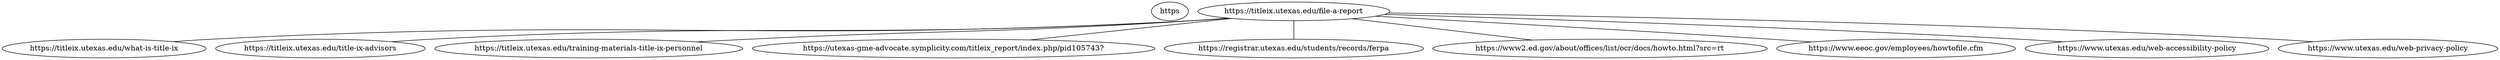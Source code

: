 strict graph  {
https [child_link="['https://titleix.utexas.edu/what-is-title-ix', 'https://titleix.utexas.edu/title-ix-advisors', 'https://titleix.utexas.edu/training-materials-title-ix-personnel', 'https://utexas-gme-advocate.symplicity.com/titleix_report/index.php/pid105743?', 'https://registrar.utexas.edu/students/records/ferpa', 'https://www2.ed.gov/about/offices/list/ocr/docs/howto.html?src=rt', 'https://www.eeoc.gov/employees/howtofile.cfm', 'https://www.utexas.edu/web-accessibility-policy', 'https://www.utexas.edu/web-privacy-policy']", data="b\"\nFile a Report | Title IX Office\nretweet icon\nbullhorn icon\nreply icon\ninfo icon\nflickr icon\ntumblr icon\nvimeo icon\nreddit icon\npodcast icon\nangle-down icon\nangle-left icon\nangle-right icon\nangle-up icon\nban icon\nhamburger icon\nbook icon\nbookmark icon\nbug icon\ncaret-down icon\ncaret-left icon\ncaret-right icon\ncaret-up icon\nchain icon\ncheck icon\ncheck-circle icon\nchevron-down icon\nchevron-left icon\nchevron-right icon\nchevron-up icon\ncircle icon\ncircle-o icon\nclone icon\nclose icon\ndownload-cloud icon\ncode icon\ndownload icon\nellipsis icon\nenvelope icon\nwarning icon\nexternal-link icon\neye icon\neye-slash icon\nfacebook icon\ngithub icon\ngoogle-plus icon\nheart icon\nheart-o icon\nhome icon\ninfo-circle icon\ninstagram icon\nlinkedin icon\nlock icon\nmedium icon\nminus-circle icon\nsend icon\npause-circle icon\nplay-circle icon\nplus-circle icon\nquestion-circle icon\nquote-left icon\nquote-right icon\nrss-square icon\nsearch icon\nshare-alt icon\nslack icon\nsnapchat icon\nticket icon\ntwitter icon\nwheelchair icon\nyoutube icon\nSkip to main content\nUniversity Risk and Compliance Services\nMENU\nExit to Google\nSearch\nSearch\nFile a Report\nAbout\nWhat is Title IX?\nMeet our Team\nTerms and Concepts\nData Reports\nSenate Bill 212 FAQs\nProcess & Policies\nUniversity Policies\nProcess\nSupport & Resources\nSeeking Support and Resources\nConfidential Advocate\nCampus Resources\nCommunity Resources\nReporting Resources\nGet Help\nHelpful Handouts\nInterpersonal Violence Peer Supporters\nTitle IX Advisors\nPregnancy & Parenting\nEducation & Prevention\nTraining Opportunities\nPrevention\nTraining Materials for Title IX Personnel\nBreadcrumb\nHome\nFile a Report\nFile a Report\nAny person may report an incident of sexual assault, interpersonal violence (including domestic and dating violence), stalking, sexual harassment, and sex discrimination\xc2\xa0to the Title IX Coordinator, via email at titleix@austin.utexas.edu,\xc2\xa0or by calling 512-471-0419, regardless of whether the person reporting is the person alleged to be subject to the complainted-of behavior.\xc2\xa0 Also, any person may report incidents anonymously via an online reporting form.Why Report?\xc2\xa0The incident has negatively affected your academics or employment.\xc2\xa0\xc2\xa0You have concerns about your safety or the safety of the community.\xc2\xa0You need someone to confide in or want to seek assistance and support, but you are not seeking action or do not want to name the Respondent.\xc2\xa0You want the university to pursue disciplinary action against the Respondent.\xc2\xa0You want a No Contact Directive to be put in place between you and the\xc2\xa0Respondent.\xc2\xa0\xc2\xa0Reporting an incident informs the University of the incident, which allows the institution to provide support, resources, and accommodations\xc2\xa0to all the parties impacted by the incident and does not necessarily result in the initiation of a grievance process.\xc2\xa0Types of Reporting\xc2\xa0Anonymous ReportA report can be made without sharing your name. \xe2\x80\xafYou may pick this option if you'd like to make the university aware of incidents or general trends but you may not be seeking any further action. Depending on the information provided, the university\xe2\x80\x99s ability to respond may be limited.\xe2\x80\x8bUniversity ReportAll Parties who report incidents to the Title IX Coordinator will be offered individualized supportive measures. A decision to remain anonymous may greatly limit the University\xe2\x80\x99s ability to stop the alleged conduct, collect evidence, or take action against parties accused of violating this Policy. Prompt reporting is encouraged.Any person subject to an alleged incident, may file a Formal Complaint to initiate the appropriate grievance process. There are three grievance process tracks offered. The Title IX Office maintains a chart showing the three different tracks and their respective applications. The University recognizes the right of a victim of sexual harassment, sexual assault, dating violence, or stalking to report the incident and to receive a prompt and equitable resolution of the report or Formal Complaint.The Title IX Coordinator may also file and sign a Formal Complaint based on any incident report received which will initiate the appropriate grievance process track.Police ReportPolice reports can be made as an option to pursue criminal action, file a protective order, and access victim services, or you can file a police report without pursuing criminal action. Criminal action is separate from a Title IX university investigation process. We do not share information with the University of Texas Police Department (UTPD) or Austin Police Department (APD) unless the Complainant gives us specific permission to do so, there are immediate safety concerns, the victim is a minor under state law, or we are compelled to do so by a subpoena or court order.Civil ReportReports can also be made to external federal or state agencies.Find out more about your reporting options on the links provided, or by visiting our Reporting Resources page.\xc2\xa0\xc2\xa0\xc2\xa0 \xc2\xa0 \xc2\xa0 \xc2\xa0\xc2\xa0What Happens Next?After a report or Formal Complaint is submitted, the Title IX Office will review the report or Formal Complaint and will reach out to the reporter, complainant, and other appropriate parties to discuss next steps and provide information on specific resources and accommodations related to the report or Formal Complaint.\xc2\xa0For more information on support options are available to you, please visit the\xc2\xa0Get Help\xc2\xa0page.\xc2\xa0For more information on the grievance processes, please visit the\xc2\xa0Process\xc2\xa0page.Commitment to Privacy & ConfidentialityAfter making a report, student information will be handled in accordance with the regulations established by the Federal Educational Rights and Privacy Act (FERPA). FERPA is a federal law that protects the privacy of student educational records, and information contained in educational records cannot be shared without the student's written consent. All reports are treated with the greatest degree of confidentiality possible. Confidentiality is maintained on a need-to-know basis with respect to the university's obligations to investigate allegations of sexual misconduct and take the appropriate corrective action.\nReport to the University\nUse this link to report allegations of sex discrimination, sexual harassment, sexual assault, sexual misconduct, interpersonal violence (including dating violence and domestic violence), and stalking.\nSubmit a Report\nReport to Police\nUT Police Department (UTPD)\nAustin Police Department (APD)\nMake a Civil Report\nOffice for Civil Rights (OCR)\nEqual Opportunity in Employment Commission (EEOC)\nEmail Title IX\nCall 512-471-0419\nView HOP 3-3031\nUT Austin HomeEmergency InformationSite PoliciesWeb Accessibility PolicyWeb Privacy PolicyAdobe Reader\n\xc2\xa9 The University of Texas at Austin 2023\""];
https [child_link="['https://titleix.utexas.edu/what-is-title-ix', 'https://titleix.utexas.edu/title-ix-advisors', 'https://titleix.utexas.edu/training-materials-title-ix-personnel', 'https://titleix.utexas.edu/what-is-title-ix', 'https://www2.ed.gov/about/offices/list/ocr/docs/tix_dis.html', 'https://www2.ed.gov/about/offices/list/ocr/frontpage/pro-students/issues/sex-issue01.html', 'http://www2.ed.gov/about/offices/list/ocr/frontpage/pro-students/issues/sex-issue01.html', 'http://www2.ed.gov/about/offices/list/ocr/frontpage/faq/sex.html#sexhar1', 'http://www2.ed.gov/about/offices/list/ocr/docs/dcl-know-rights-201306-title-ix.html', 'https://www.utexas.edu/web-accessibility-policy', 'https://www.utexas.edu/web-privacy-policy']", data="b'\nAbout Title IX | Title IX Office\nretweet icon\nbullhorn icon\nreply icon\ninfo icon\nflickr icon\ntumblr icon\nvimeo icon\nreddit icon\npodcast icon\nangle-down icon\nangle-left icon\nangle-right icon\nangle-up icon\nban icon\nhamburger icon\nbook icon\nbookmark icon\nbug icon\ncaret-down icon\ncaret-left icon\ncaret-right icon\ncaret-up icon\nchain icon\ncheck icon\ncheck-circle icon\nchevron-down icon\nchevron-left icon\nchevron-right icon\nchevron-up icon\ncircle icon\ncircle-o icon\nclone icon\nclose icon\ndownload-cloud icon\ncode icon\ndownload icon\nellipsis icon\nenvelope icon\nwarning icon\nexternal-link icon\neye icon\neye-slash icon\nfacebook icon\ngithub icon\ngoogle-plus icon\nheart icon\nheart-o icon\nhome icon\ninfo-circle icon\ninstagram icon\nlinkedin icon\nlock icon\nmedium icon\nminus-circle icon\nsend icon\npause-circle icon\nplay-circle icon\nplus-circle icon\nquestion-circle icon\nquote-left icon\nquote-right icon\nrss-square icon\nsearch icon\nshare-alt icon\nslack icon\nsnapchat icon\nticket icon\ntwitter icon\nwheelchair icon\nyoutube icon\nSkip to main content\nUniversity Risk and Compliance Services\nMENU\nExit to Google\nSearch\nSearch\nFile a Report\nAbout\nWhat is Title IX?\nMeet our Team\nTerms and Concepts\nData Reports\nSenate Bill 212 FAQs\nProcess & Policies\nUniversity Policies\nProcess\nSupport & Resources\nSeeking Support and Resources\nConfidential Advocate\nCampus Resources\nCommunity Resources\nReporting Resources\nGet Help\nHelpful Handouts\nInterpersonal Violence Peer Supporters\nTitle IX Advisors\nPregnancy & Parenting\nEducation & Prevention\nTraining Opportunities\nPrevention\nTraining Materials for Title IX Personnel\nBreadcrumb\nHome\nAbout Title IX\nAbout Title IX\nAbout\nWhat is Title IX?\nMeet our Team\nTerms and Concepts\nData Reports\nSenate Bill 212 FAQs\nTitle IX is a federal law that prohibits discrimination on the basis of sex in any federally funded education program or activity1.\xc2\xa0Title IX protects all members of our campus community who experience sex discrimination, sexual harassment, sexual assault, interpersonal violence (including dating and domestic violence), stalking, or discrimination on the basis of pregnancy. These protections apply to students, faculty, staff, contractors, applicants and campus visitors. We are committed to creating and fostering a campus environment free from all forms of sex discrimination.Protection\xc2\xa0from Prohibited\xc2\xa0ConductProhibited conduct\xc2\xa0is a wide range of behavior including sexual harassment, sexual assault,\xc2\xa0 interpersonal violence (including dating and domestic violence), and stalking. Additionally, the university\'s revised HOP 3-3031:\xc2\xa0Prohibition of Sexual Assault, Interpersonal Violence, Stalking, Sexual Harassment, and Sex Discrimination prohibits sex discrimination, sexual exploitation, unprofessional or inappropriate conduct of a sexual nature, retaliation, false information and false complaints, and interference with a grievance process under this policy.\xc2\xa0 The Title IX Office works to prevent prohibited conduct\xc2\xa0from occurring, and responds seriously and appropriately to all reports of prohibited conduct.Protection from Gender-based HarassmentTitle IX also prohibits gender-based harassment, which the Office for Civil Rights defines as \"unwelcome conduct based on a student\xe2\x80\x99s sex, harassing conduct based on a student\xe2\x80\x99s failure to conform to sex stereotypes2.\" It includes \"slurs, taunts, stereotypes, or name-calling, as well as gender-motivated physical threats, attacks, or other hateful conduct3.\"University policy protects against discrimination on the basis of sex, and our policies include protections for gender identity, gender expression, and sexual orientation. If you feel you are being discriminated against based on your sex or gender, you have the right to report to the Title IX Office.Protection\xc2\xa0for Pregnant, Nursing, and Parenting StatusTitle IX prohibits discrimination on the basis of sex, including on the basis of pregnancy and parenting status. The university is required to provide reasonable accommodations due to pregnancy and parenting needs, including excused absences, changes in the work environment, or alternative participation options4.\xc2\xa0 If you feel that reasonable accommodations are not being provided, please visit our webpage or contact the Title IX Office.1 \xe2\x80\x9cTitle IX and Sex Discrimination.\xe2\x80\x9d US Department of Education (ED).\xc2\xa0 www2.ed.gov/about/offices/list/ocr/docs/tix_dis.html.2 \xe2\x80\x9cSex-Based Harassment.\xe2\x80\x9d US Department of Education (ED). www2.ed.gov/about/offices/list/ocr/frontpage/pro-students/issues/sex-issue01.html.3 \xe2\x80\x9cWhat Is Sex-Based Harassment?\xe2\x80\x9d Sex Discrimination, US Department of Education (ED). www2.ed.gov/about/offices/list/ocr/frontpage/faq/sex.html#sexhar1.4 \xe2\x80\x9cKnow Your Rights: Pregnant or Parenting? Title IX Protects You From Discrimination At School.\xe2\x80\x9d US Department of Education (ED). www2.ed.gov/about/offices/list/ocr/docs/dcl-know-rights-201306-title-ix.html.\nContact Us\nLocation:\nStudent Services Building (SSB) 4.204\n100 W Dean Keeton Suite 4.204\nAustin, Texas 78712\nEmail:\ntitleix@austin.utexas.edu\nPhone:\n512-471-0419\nUT Austin HomeEmergency InformationSite PoliciesWeb Accessibility PolicyWeb Privacy PolicyAdobe Reader\n\xc2\xa9 The University of Texas at Austin 2023'"];
https [child_link="['https://titleix.utexas.edu/what-is-title-ix', 'https://titleix.utexas.edu/title-ix-advisors', 'https://titleix.utexas.edu/training-materials-title-ix-personnel', 'https://www2.ed.gov/about/offices/list/ocr/sexoverview.html', 'https://www.utexas.edu/web-accessibility-policy', 'https://www.utexas.edu/web-privacy-policy']", data="b'\nTitle IX Advisors | Title IX Office\nretweet icon\nbullhorn icon\nreply icon\ninfo icon\nflickr icon\ntumblr icon\nvimeo icon\nreddit icon\npodcast icon\nangle-down icon\nangle-left icon\nangle-right icon\nangle-up icon\nban icon\nhamburger icon\nbook icon\nbookmark icon\nbug icon\ncaret-down icon\ncaret-left icon\ncaret-right icon\ncaret-up icon\nchain icon\ncheck icon\ncheck-circle icon\nchevron-down icon\nchevron-left icon\nchevron-right icon\nchevron-up icon\ncircle icon\ncircle-o icon\nclone icon\nclose icon\ndownload-cloud icon\ncode icon\ndownload icon\nellipsis icon\nenvelope icon\nwarning icon\nexternal-link icon\neye icon\neye-slash icon\nfacebook icon\ngithub icon\ngoogle-plus icon\nheart icon\nheart-o icon\nhome icon\ninfo-circle icon\ninstagram icon\nlinkedin icon\nlock icon\nmedium icon\nminus-circle icon\nsend icon\npause-circle icon\nplay-circle icon\nplus-circle icon\nquestion-circle icon\nquote-left icon\nquote-right icon\nrss-square icon\nsearch icon\nshare-alt icon\nslack icon\nsnapchat icon\nticket icon\ntwitter icon\nwheelchair icon\nyoutube icon\nSkip to main content\nUniversity Risk and Compliance Services\nMENU\nExit to Google\nSearch\nSearch\nFile a Report\nAbout\nWhat is Title IX?\nMeet our Team\nTerms and Concepts\nData Reports\nSenate Bill 212 FAQs\nProcess & Policies\nUniversity Policies\nProcess\nSupport & Resources\nSeeking Support and Resources\nConfidential Advocate\nCampus Resources\nCommunity Resources\nReporting Resources\nGet Help\nHelpful Handouts\nInterpersonal Violence Peer Supporters\nTitle IX Advisors\nPregnancy & Parenting\nEducation & Prevention\nTraining Opportunities\nPrevention\nTraining Materials for Title IX Personnel\nBreadcrumb\nHome\nTitle IX Advisors\nTitle IX AdvisorsThe Title IX University Advisors are a pool of trained faculty and staff members who are available to assist and advise parties in all investigation tracks (Track A, B, C).In the 2020 Title IX Regulations, investigation outcomes must be determined at a live hearing, with live cross-examination. They further stipulated that cross-examinations at a live hearing must be conducted by an \xe2\x80\x9cadvisor of choice\xe2\x80\x9d (advisor).\xc2\xa0 In the event that a party does not have an advisor, the university must provide an advisor to conduct cross-examination on behalf of that party.\xc2\xa0You are not required to have an Advisor for any portion of the Grievance Process, except for the live hearing in Track A or Track B of the Grievance Process. An Advisor can be a friend, family member, attorney, any person of your choosing. You are also not required to maintain the same Advisor for the entirety of the Grievance Process.\xc2\xa0To help fulfill the needs of the campus community, UT Austin has developed programs to provide advisors to parties engaging in the investigation process: Title IX University Advisors and the Pro Bono Program. You are also not required to utilize a university appointed Advisor.\xc2\xa0The Pro Bono Program is a partnership with the UT Law School. Advisors through the Pro Bono Program work in pairs to support their party. Advisors are supervised by a licensed attorney and only one may be allowed to serve as an advisor during the live hearing.\xc2\xa0If you are interested in applying to be a University Title IX Advisor or if you have questions prior to applying, please reach out to supportandresources@austin.utexas.edu.\nUT Austin HomeEmergency InformationSite PoliciesWeb Accessibility PolicyWeb Privacy PolicyAdobe Reader\n\xc2\xa9 The University of Texas at Austin 2023'"];
https [child_link="['https://titleix.utexas.edu/what-is-title-ix', 'https://titleix.utexas.edu/title-ix-advisors', 'https://titleix.utexas.edu/training-materials-title-ix-personnel', 'https://utexas.box.com/s/27ozt2v8hjszui79gigm1wyd44f45z5l', 'https://titleix.utexas.edu/sites/default/files/documents/2022%20UTSYS%20Title%20IX%20Training%20Materials%20Compilation%2008.2022.pdf', 'https://titleix.utexas.edu/sites/default/files/documents/new-title-ix-federal-regs-presentation.pdf', 'https://titleix.utexas.edu/sites/default/files/documents/final-title-ix-for-athletics-training-presentation_0.pdf', 'https://titleix.utexas.edu/sites/default/files/SHSM%20Case%20Mgt%20and%20Investigations%20PPT%20Aug.Sept_.2020.pdf', 'https://titleix.utexas.edu/sites/default/files/SHSM%20Hearing%20Officer%20Training%20PPT%20Aug.Sept_.2020%5B1%5D.pdf', 'https://titleix.utexas.edu/sites/default/files/documents/utsys-title-ix-training-materials-compilation-08.2021.pdf', 'https://titleix.utexas.edu/sites/default/files/documents/UT%20Annual%20Title%20IX%20Training%202021.pdf', 'https://titleix.utexas.edu/sites/default/files/Systemwide%20Title%20IX%20Training_Training%20Materials_Aug2020.pdf', 'https://www.utexas.edu/web-accessibility-policy', 'https://www.utexas.edu/web-privacy-policy']", data="b'\nTraining Materials for Title IX Personnel | Title IX Office\nretweet icon\nbullhorn icon\nreply icon\ninfo icon\nflickr icon\ntumblr icon\nvimeo icon\nreddit icon\npodcast icon\nangle-down icon\nangle-left icon\nangle-right icon\nangle-up icon\nban icon\nhamburger icon\nbook icon\nbookmark icon\nbug icon\ncaret-down icon\ncaret-left icon\ncaret-right icon\ncaret-up icon\nchain icon\ncheck icon\ncheck-circle icon\nchevron-down icon\nchevron-left icon\nchevron-right icon\nchevron-up icon\ncircle icon\ncircle-o icon\nclone icon\nclose icon\ndownload-cloud icon\ncode icon\ndownload icon\nellipsis icon\nenvelope icon\nwarning icon\nexternal-link icon\neye icon\neye-slash icon\nfacebook icon\ngithub icon\ngoogle-plus icon\nheart icon\nheart-o icon\nhome icon\ninfo-circle icon\ninstagram icon\nlinkedin icon\nlock icon\nmedium icon\nminus-circle icon\nsend icon\npause-circle icon\nplay-circle icon\nplus-circle icon\nquestion-circle icon\nquote-left icon\nquote-right icon\nrss-square icon\nsearch icon\nshare-alt icon\nslack icon\nsnapchat icon\nticket icon\ntwitter icon\nwheelchair icon\nyoutube icon\nSkip to main content\nUniversity Risk and Compliance Services\nMENU\nExit to Google\nSearch\nSearch\nFile a Report\nAbout\nWhat is Title IX?\nMeet our Team\nTerms and Concepts\nData Reports\nSenate Bill 212 FAQs\nProcess & Policies\nUniversity Policies\nProcess\nSupport & Resources\nSeeking Support and Resources\nConfidential Advocate\nCampus Resources\nCommunity Resources\nReporting Resources\nGet Help\nHelpful Handouts\nInterpersonal Violence Peer Supporters\nTitle IX Advisors\nPregnancy & Parenting\nEducation & Prevention\nTraining Opportunities\nPrevention\nTraining Materials for Title IX Personnel\nBreadcrumb\nHome\nTraining Materials for Title IX  Personnel\nTraining Materials for Title IX  Personnel\nTitle IX Office and University Compliance Services staff members regularly receive\xc2\xa0trainings on issues related to sex discrimination and other forms of prohibited conduct.\nTraining Materials\nUT System Annual Title IX Training 2023\nUT System Annual Title IX Training 2022\nNew Title IX Regs Presentation\nTitle IX Compliance for Athletic Programs\nRevised HOP 3-3031 Presentation\nUT System Sexual Misconduct Case Management & Investigation Training\nUT System Sexual Misconduct Hearing Officer Training\nUT System Advisor Training\nUT System Annual Title IX Training 2021\nUT Annual Title IX Training 2021\nUT System Annual Title IX Training 2020\nUT Austin HomeEmergency InformationSite PoliciesWeb Accessibility PolicyWeb Privacy PolicyAdobe Reader\n\xc2\xa9 The University of Texas at Austin 2023'"];
https [child_link="[]", data="b\"\nSubmit a Title IX Report | TIX Case Management\nTIX Case Management\nAccessibility Mode: Off use this link to improve screen reader compatibility.\nSubmit a Title IX Report\nThe Title IX Office strives to eliminate sex discrimination, sexual harassment, and sexual violence in support of the University by creating and maintaining an educational and work environment that propels individuals\xc3\xa2\xc2\x80\xc2\x99 passions and journeys while igniting a strong sense of belonging, community, and purpose.\nIf someone has experienced sexual assault, sexual harassment, interpersonal violence, stalking, sex discrimination, sexual exploitation, or unprofessional or inappropriate conduct under HOP 3-3031, please submit this form to report.\nYou are entitled to receive support and resources if you have been impacted by a Title IX matter, or have pregnancy, nursing, and/or parenting needs. You can email supportandresources@austin.utexas.edu to connect with a case manager. If you are a student and would prefer working with a Confidential Advocate (non-mandatory reporter) who provides support and resources, you can email advocate@austin.utexas.edu.\nIMPORTANT: If you provided your email address and do NOT receive a confirmation email, your connection to this web page timed out, and you must resubmit the form. For questions, contact the Title IX Office via email at titleix@austin.utexas.edu, or call 512-471-0419.\n* indicates a required field\nReporter Type\nI am:Required *\nDisclaimer: Anonymous reports may limit the University's ability to respond to the allegations.\nFaculty\nStaff\nStudent Employee\nStudent\nAnonymous\nExternal/Other\nMandatory Reporters: Are you submitting a joint report on behalf of yourself and other Mandatory Reporters? If so, this will fulfill their reporting obligations.Required *\nMandatory Reporters: Are you submitting a joint report on behalf of yourself and other Mandatory Reporters? If so, this will fulfill their reporting obligations. Yes\nMandatory Reporters: Are you submitting a joint report on behalf of yourself and other Mandatory Reporters? If so, this will fulfill their reporting obligations. No\nPlease include the names of other individuals on whose behalf you are submitting this report\nDo you wish to file a Formal Complaint?Required *\nDisclaimer: Only a Complainant (victim) or Title IX Coordinator can file a Formal Complaint, which may initiate the Formal Grievance Process under HOP 3-3031. Once a Formal Complaint has been filed, Complainant(s) and Respondent(s) will receive a Notice.\nYes, I am a Complainant and would like to submit a Formal Complaint.\nNo, I am a Complainant but I am only reporting an incident.\nI'm Not Sure - I would like to talk to a staff member in the Title IX Office.\nNo, I am a third party reporting an incident.\nI am the Title IX Coordinator (or Deputy Title IX Coordinator) signing a Formal Complaint.\nDoes this matter involve someone who is currently a minor?Required *\nDisclaimer: If the Complainant was a minor at the time of the incident and is now an adult, please select No. If you are unsure, please select No.\nDoes this matter involve someone who is currently a minor? Yes\nDoes this matter involve someone who is currently a minor? No\""];
https [child_link="['https://cio.utexas.edu/policies/web-privacy']", data="b'\nPersonal Information - Texas One Stop University of Texas at Austin\nSkip to main navigation\nSkip to content\nUniversity of Texas at Austin\nUniversity of Texas at Austin logo\nForms\nAbout Us\nContact\nMyUT\nAcademic Calendar\nCASH\nFAFSA\nRegistration and Degree Planning\nEverything you need to plan and register for classes.\nDegree PlanningCourse SchedulesRegistering for ClassesUniversity Catalogs\nFinal Exam InformationWithdraw from the UniversityEducation Abroad\nManaging Costs\nEverything you need to know about costs, bills and financial aid.\nCost & Tuition RatesPaying Your TuitionFinancial Aid  &  ScholarshipsFinancial Aid FormsVeteran Education Benefits\nStudent Records\nYour grades, degree, transcripts and all your personal information.\nTranscripts & Other RecordsPersonal InformationGradesDegrees and DiplomasStudent Record Forms\nKeep Learning\nMENUMENUTexas OneStop\nRegistration and Degree Planning\nUndergraduate Degree PlanningCourse SchedulesRegistering for Classes\nAdd/Drop a CourseLate RegistrationResolving HoldsRegistration TimesTaking a Course Pass/Fail\nInternal TransferUniversity CatalogsFinal Exam InformationWithdraw from the UniversityEducation Abroad\nManaging Costs\nCost & Tuition Rates\nTuition RatesCost of AttendanceTuition RebatesTuition ReductionsCompare UT TuitionDetermining Texas ResidencySummer 2023 Tuition and Discounted CoursesLearn More About Tuition\nHow Tuition is SetHow Tuition is UsedTuition Set-Aside InformationSources of RevenueStudent Services Budget Committee\nPaying Your Tuition\nPayment DeadlinesTuition BillsTuition InsurancePaying Your Enrollment FeePayment Verification and RefundsIssues with Your Payment\nFinancial Aid  &  Scholarships\nTypes of Financial Aid\nScholarshipsGrantsWork StudyLoans\nReturn To Loan Repayment\nTeaching Assistantships & Fellowships\nApply\nScholarship FinderFAFSA Verification\nUnderstanding Your AidManaging Aid\nSpecial SituationsMaintaining EligibilityWithdrawal and Its Impact on Financial AidAdding/Dropping a Course and Its Impact on Financial AidManaging your Money\nRevising Your Financial Aid\nFinancial Aid AppealsRevising LoansManaging Your Work-Study Award\nFinancial Aid Offer Timeline\nFinancial Aid FormsVeteran Education Benefits\nGI Bill\xc2\xae Benefits\nPrograms Approved for VA BenefitsAdditional Resources\nHazlewood Exemption\nStudent Records\nTranscripts & Other Records\nOfficial TranscriptsEnrollment CertificationsUnofficial Records\nPersonal InformationGradesDegrees and DiplomasStudent Record Forms\nKeep LearningContact\nCASH\nMyUT\nAcademic Calendar\nFAFSA\nTranscripts & Other Records\nOfficial Transcripts\nEnrollment Certifications\nUnofficial Records\nPersonal Information\nGrades\nDegrees and Diplomas\nStudent Record Forms\nStudent Records\nPersonal Information\nUpdate Your Address\nUpdate Your Address By:\nMaking an online Address Change.\nSending a letter\xe2\x80\x94indicating that the change is to your local address, your permanent address or both\xe2\x80\x94that includes your name, signature and EID or date of birth, to:\nUniversity of Texas at Austin\nOffice of the Registrar: Records\nP.O. Box 7216\nAustin TX 78713-7216\nFaxing the letter described above to 512-475-7520.\nVisiting Texas One Stop on the ground floor of the Main Building in person. You need to show your photo ID.\nDesignate a Chosen Name\nThe University is committed to using a student chosen name wherever possible. Implementation of chosen name across our university systems is being rolled out\xc2\xa0and more of our student-facing services will begin to utilize chosen name throughout future semesters. Effective fall 2021, if you designate a chosen name it will be displayed on the following, including:\nClass rosters\nID cards\nCanvas\nUT Directory\nOn various student systems including Interactive Degree Audit (IDA) and Registration Information Sheet (RIS).\nStudent Emergency Contact Information\nPlease note, UT Student Emergency Services will use your legal name when contacting your designated emergency contact(s) unless you have selected a chosen name at UT. To view your current emergency contact(s) information, please visit Student Emergency Contact Information.\nThird Parties (e.g., ride share, public transportation, etc.)\nIf you need instructions on updating your current UT email address to show your Chosen Name, please visit the ITS website and click \xe2\x80\x9cManage Account\xe2\x80\x9d to begin.\nA student\xe2\x80\x99s chosen name should not be used for any purpose of misrepresentation, and the University reserves the right to revert chosen or diploma name to legal name if:\nName contains foul or inappropriate language\nName is used for purposes of misrepresentation or avoidance of legal obligations\nYou may designate accent marks as part of your chosen name, but please note not all university systems are able to display accent marks.\nCurrently, your legal name as indicated on your student record, will continue to be used on:\nTranscripts (both official and unofficial)\nAcademic Summaries\nDegrees Awarded Bulletins\nWithin the Office of Scholarships and Financial Aid\nReporting to the National Student Clearinghouse and National Student Loan Data System\nDates attended and degrees awarded website\nEnrollment and degree verifications\nApostilles and notarizations\nPayroll (Please note, if you are a student-employee you will need to make a chosen name change in the Name Management System and Workday (workday instructions).\nEmployment documentation\nBackground checks\nPublic Information Requests\nSubpoenas\nDesignate a Chosen Name\nMake a Legal Name Change\nAll legal name change requests must be submitted with supporting documentation. Changes to the first, middle and/or last name, suffix or sequence of legal names will require the original or a certified copy of one of the following:\nGovernment-issued ID (driver\xe2\x80\x99s license, state ID card, valid passport)\nBirth certificate (U.S. only)\nMarriage Certificate (U.S. only)\nCourt order (must show change to new legal name)\nDivorce decree (must show change to new legal name)\nCertificate of Naturalization/Green Card\nDocumentation of common law marriage/civil union\nPlease visit Texas One Stop in the Main Building (MAI 1) to change your legal name in person. Bring an original or certified copy of any document listed above.\nWe do not require documentation to add/delete a hyphen, space, and apostrophe, or to abbreviate a middle name to an initial.\nIf you are unable to make the change in person, please contact Student Academic Records in the Office of the Registrar at studentacademicrecords@austin.utexas.edu for steps on scanning or mailing your documents. All requests must include a request letter with ink signatures.\nUpdate Your Social Security Number\nVisit the Texas One Stop in person at the Main Building (MAI) to update your social security number. Bring your actual Social Security card, signed for verification. If you are not able to come in person, please email Registration for assistance at registration@austin.utexas.edu.\nUpdate Your Emergency Information\nUpdate Emergency Information\nLog in with your UT EID\nFERPA and Privacy\nFERPA, the Family Educational Rights and Privacy Act of 1974, is a federal law that pertains to the release of and access to educational records. The law, also known as the Buckley Amendment, applies to all schools that receive funds under an applicable program of the U.S. Department of Education.\nFERPA applies to personally identifiable information in educational records. This includes items such as the student\xe2\x80\x99s name, names of family members, addresses, personal identifiers such as Social Security numbers and personal characteristics or other information that make the student\xe2\x80\x99s identity easily traceable.\nThe University may disclose personally identifiable information from an education record only under the condition that all requirements are met in 34 CFR Part 99, Family Education Rights and Privacy. Redisclosure of this information may only occur under the condition that all requirements are met in in 34 CFR Part 99.33, Family Education Rights and Privacy.\nFERPA Information\nLearn more about FERPA and educational records.\nRestrict Your Information (for current students only)\nOur Restrict My Info system lets you decide where your directory information appears so it isn\xe2\x80\x99t seen by the public.\nThe university keeps data about you that can be shown to the public, by federal law, without your permission. We call this directory information. (The public includes your parents, friends, employers, insurers and people checking on your degrees.)\nOther data the university has about you is not made public and is only seen by authorized staff members. This student record information is detailed in the General Information Catalog.\nRestrict My Info\nContact Us\nstudentacademicrecords@austin.utexas.edu\nBack To Top\nStill Need Help?\nWe\xe2\x80\x99re here for you.\nVisit\nHours of Operation\nMonday\xe2\x80\x93Tuesday, Thursday-Friday: 8:30 a.m.\xe2\x80\x93 4:30 p.m.\nWednesday: 9:00 a.m.\xe2\x80\x93 4:30 p.m.\nVisit Texas One Stop \xe2\x80\xba\nMAI 1 (Ground Floor of UT Tower)\n110 Inner Campus Dr.\nAustin, TX 78712\n\xe2\x80\x93 To submit paper documents (such as appeals or applications), please scan a PDF of your document and email directly to Texas One Stop at onestop@utexas.edu.\nCall\n(512) 232-6988 (myUT)\nHours of operation for phone calls are Monday-Tuesday, Thursday-Friday 8:\xe2\x80\x8b30 a.\xe2\x80\x8bm.\xe2\x80\x8b- 5:00 p.\xe2\x80\x8bm., Wednesday 9:00 a.m.-5:00 p.m. Call volumes may be higher during peak times.\nCall Us\nEmail\nonestop@utexas.edu\nEmail response times may take 5-7 business days.\nemail\nFEEDBACK\nfeedback survey\nContact\nMy UT\nCASH\nCode of Conduct\nPolicies\nEmergency Information\nFAFSA #003658\nSMS Terms and Conditions\nWeb Privacy Policy\nWeb Accessibility\nConsumer Information Disclosures\nFurther Information and Disclosures\nutexas.edu'"];
https [child_link="['http://www.ed.gov/', 'https://www2.ed.gov/policy/landing.jhtml?src=pn', 'https://www2.ed.gov/about/offices/list/ocr/complaintform.pdf', 'https://www2.ed.gov/about/offices/list/ocr/docs/complaint-form.pdf', 'https://www2.ed.gov/about/offices/list/ocr/data.html?src=rt', 'https://www2.ed.gov/about/offices/list/ocr/related.html?src=rt', 'https://www2.ed.gov/policy/?src=ft', 'https://www2.ed.gov/about/offices/list/ocr/know.html?src=ft', 'https://www2.ed.gov/notices/privacy/index.html']", data="b'\nFile a Complaint: Discrimination Form | U.S. Department of Education\nSkip to main contentAbout UsContact UsFAQs Language Assistance Englishespa\xc3\xb1ol\xe4\xb8\xad\xe6\x96\x87: \xe7\xb9\x81\xe9\xab\x94\xe7\x89\x88Vi\xe1\xbb\x87t-ng\xe1\xbb\xaf\xed\x95\x9c\xea\xb5\xad\xec\x96\xb4Tagalog\xd0\xa0\xd1\x83\xd1\x81\xd1\x81\xd0\xba\xd0\xb8\xd0\xb9\nU.S. Department of Education\nSearch for:\nToggle navigation\nU.S. Department of Education\nStudent Loans\nGrants\nLaws\nData\nHome\nAbout OCR\nPrograms/Initiatives\nReading Room\nOffice Contacts\nFrequently Asked Questions\nReports & Resources\nCareers/Internships\nNews\nBlog\nHow to File a Discrimination Complaint with the Office for Civil Rights\nPDF (205 KB)\nIntroduction\nEducational institutions have a responsibility to  protect every student\'s right to learn in a safe environment free from unlawful  discrimination and to prevent unjust deprivations of that right. The Office for  Civil Rights enforces several Federal civil rights laws that prohibit  discrimination in programs or activities that receive federal financial  assistance from the Department of Education. It is the mission of the Office  for Civil Rights is to ensure equal access to education and to promote  educational excellence throughout the nation through vigorous enforcement of  civil rights.\nDiscrimination on the basis of race,  color, and national origin is  prohibited by Title VI of the\xc2\xa0Civil Rights Act of 1964.\xc2\xa0 This includes  discrimination based on a person\xe2\x80\x99s limited English  proficiency or English learner status; and actual  or perceived shared ancestry or ethnic characteristics, including  membership in a religion that may be perceived to exhibit such characteristics  (such as Hindu, Jewish, Muslim, and Sikh  individuals).\nDiscrimination on the basis of sex is prohibited by  Title IX of the Education Amendments of 1972.\xc2\xa0  This includes discrimination based on pregnancy,   parental status, and sex stereotypes (such as  treating persons differently because they do not conform to sex-role  expectations or because they are attracted to or are in relationships with  persons of the same sex).\nDiscrimination against persons with disabilities is prohibited by Section  504 of the Rehabilitation Act of 1973\xc2\xa0and Title II of the\xc2\xa0Americans with Disabilities Act of 1990\xc2\xa0(Title II prohibits discrimination on  the basis of disability by public entities, whether or not they receive federal  financial assistance).\xc2\xa0 This includes  discrimination against individuals currently  without an impairment that substantially limits of a major life activity, but who have a record of or are regarded as having a disability.\nDiscrimination on the basis of age is prohibited by Age Discrimination Act of 1975.\nThese civil rights laws extend to all state education agencies, elementary and secondary school systems, colleges and  universities, vocational schools, proprietary schools, state vocational rehabilitation  agencies, libraries and museums that receive federal financial assistance from  ED. These include all public schools and  most public and private colleges and universities.\nPrograms or activities that receive ED funds  must provide aids, benefits or services in a nondiscriminatory manner in an  environment free from discriminatory harassment that limits educational  opportunities. Such aids, benefits or services may include, but are not limited  to, admissions, recruitment, financial aid, academic programs, student  treatment and services, counseling and guidance, discipline, classroom  assignment, grading, vocational education, recreation, physical education,  athletics, and housing.\xc2\xa0 Some of the  civil rights laws enforced by OCR also extend to employment.\nOCR also enforces the Boy  Scouts of America Equal Access Act. Under this Act, OCR can investigate  complaints involving the denial of equal access or a fair opportunity to meet  to, or discrimination against, any  youth group officially affiliated with a group or organization listed  in title 36 of the United States Code (as a patriotic society) that is  intended to serve young people under the age of 21 that requests to conduct a  meeting at a public elementary school, a public  secondary school, or a state or local education agency that receives funds from  ED.\nHow To File a Complaint ( Available in Other Languages)\n\xe1\x88\x98\xe1\x8b\xb5\xe1\x88\x8d\xe1\x8b\x8e\xe1\x8a\x95 \xe1\x8b\xa8\xe1\x89\xb0\xe1\x88\x98\xe1\x88\x88\xe1\x8a\xa8\xe1\x89\xb0 \xe1\x89\x85\xe1\x88\xac\xe1\x89\xb3\xe1\x8a\x95 \xe1\x88\x9b\xe1\x88\x98\xe1\x88\x8d\xe1\x8a\xa8\xe1\x89\xb5 \xe1\x8b\xa8\xe1\x88\x9a\xe1\x89\xbb\xe1\x88\x8d\xe1\x89\xa0\xe1\x89\xb5 \xe1\x88\x98\xe1\x8a\x95\xe1\x8c\x88\xe1\x8b\xb5 (Amaharic)  PDF (248K)\n\xd9\x83\xdb\x8c\xd9\x81\xdb\x8c\xd8\xa9 \xd8\xaa\xd9\x82\xd8\xaf\xdb\x8c\xd9\x85 \xd8\xb4\xd9\x83\xd9\x88\xd9\x89 (Arabic)  PDF (2M)\n\xe5\xa6\x82\xe4\xbd\x95\xe5\x90\x91\xe7\xbe\x8e\xe5\x9c\x8b\xe6\x95\x99\xe8\x82\xb2\xe9\x83\xa8\xe6\xb0\x91\xe6\xac\x8a\xe4\xba\x8b\xe5\x8b\x99\xe8\xbe\xa6\xe5\x85\xac\xe5\xae\xa4 \xe6\x8f\x90\xe5\x87\xba\xe6\xad\xa7\xe8\xa6\x96\xe6\x8a\x95\xe8\xa8\xb4  (Trad. Chinese)  PDF (402K)\n\xd8\xb4\xda\xa9\xd8\xa7\xdb\x8c\xd8\xaa \xd8\xb7\xd8\xb1\xd8\xad \xd8\xb1\xd9\x88\xd8\xb4 (Farsi)  PDF (206K)\nComment d\xc3\xa9poser une plainte pour discrimination  (French)  PDF (243K)\nFason pou Pote Plent pou Diskriminasyon (Haitian Creole)  PDF (160K)\n\xe0\xa4\x8f\xe0\xa4\x95 \xe0\xa4\xad\xe0\xa5\x87\xe0\xa4\xa6\xe0\xa4\xad\xe0\xa4\xbe\xe0\xa4\xb5 \xe0\xa4\xb6\xe0\xa4\xbf\xe0\xa4\x95\xe0\xa4\xbe\xe0\xa4\xaf\xe0\xa4\xa4 \xe0\xa4\xa6\xe0\xa4\xb0\xe0\xa5\x8d\xe0\xa4\x9c \xe0\xa4\x95\xe0\xa4\xb0\xe0\xa4\xa8\xe0\xa5\x87 \xe0\xa4\x95\xe0\xa5\x87 \xe0\xa4\xb2\xe0\xa4\xbf\xe0\xa4\x8f \xe0\xa4\x95\xe0\xa5\x88\xe0\xa4\xb8\xe0\xa5\x87 (Hindi) PDF (1.55M)\nKev Sau Tsab Ntawv Tsis Txaus Siab Txog Kev Ntxub Ntxaug Rau (Hmong)  PDF (317K)\n\xe1\x9e\x80\xe1\x9f\x92\xe1\x9e\x9a\xe1\x9e\x9f\xe1\x9e\xbd\xe1\x9e\x84\xe1\x9e\xa2\xe1\x9e\x94\xe1\x9f\x8b\xe1\x9e\x9a\xe1\x9f\x86\xe1\x9e\x9f.\xe1\x9e\x9a.\xe1\x9e\xa2., \xe1\x9e\x96\xe1\x9e\xb6\xe1\x9e\x80\xe1\x9f\x92\xe1\x9e\x99\xe1\x9e\x94\xe1\x9e\x8e\xe1\x9f\x92\xe1\x9e\x8f\xe1\x9e\xb9\xe1\x9e\x84\xe1\x9e\x80\xe1\x9e\xb6\xe1\x9e\x9a\xe1\x9e\x9a\xe1\x9e\xbe\xe1\x9e\x9f\xe1\x9e\xa2\xe1\x9e\xbe\xe1\x9e\x84\xe1\x9e\x9a\xe1\x9e\x94\xe1\x9e\x9f\xe1\x9f\x8b\xe1\x9e\x80\xe1\x9e\xb6\xe1\x9e\x9a\xe1\x9e\xb7\xe1\x9e\x99\xe1\x9e\xb6\xe1\x9e\x9b\xe1\x9f\x90\xe1\x9e\x99\xe1\x9e\x9f\xe1\x9e\x98\xe1\x9f\x92\xe1\x9e\x9a\xe1\x9e\xb6\xe1\x9e\x94\xe1\x9f\x8b\xe1\x9e\x9f\xe1\x9e\xb7\xe1\x9e\x91\xe1\x9f\x92\xe1\x9e\x92\xe1\x9e\xb7\xe1\x9e\x96\xe1\x9e\x9b\xe1\x9e\x9a\xe1\x9e\x8a\xe1\x9f\x92\xe1\x9e\x8b \xe1\x9e\x91\xe1\x9e\x98\xe1\x9f\x92\xe1\x9e\x9a\xe1\x9e\x84\xe1\x9f\x8b\xe1\x9e\x80\xe1\x9e\xb6\xe1\x9e\x9a\xe1\x9e\x99\xe1\x9e\x9b\xe1\x9f\x8b\xe1\x9e\x96\xe1\x9f\x92\xe1\x9e\x9a\xe1\x9e\x98 \xe1\x9e\x93\xe1\x9e\xb7\xe1\x9e\x84\xe1\x9e\x93\xe1\x9e\xb8\xe1\x9e\x8f\xe1\x9e\xb7\xe1\x9e\x9c\xe1\x9e\xb7\xe1\x9e\x92\xe1\x9e\xb8\xe1\x9e\x8a\xe1\x9f\x86\xe1\x9e\x8e\xe1\x9e\xbe\xe1\x9e\x9a\xe1\x9e\x80\xe1\x9e\xb6\xe1\x9e\x9a\xe1\x9e\x96\xe1\x9e\xb6\xe1\x9e\x80\xe1\x9f\x92\xe1\x9e\x99\xe1\x9e\x94\xe1\x9e\x8e\xe1\x9f\x92\xe1\x9e\x8f\xe1\x9e\xb9\xe1\x9e\x84 (Khmer)  \xc2\xa0PDF\xc2\xa0(655K)\n\xeb\xaf\xbc\xea\xb6\x8c \xeb\x8b\xb4\xeb\x8b\xb9\xea\xb5\xad\xec\x97\x90 \xec\xb0\xa8\xeb\xb3\x84 \xeb\x8c\x80\xec\x9a\xb0 \xea\xb3\xa0\xec\x86\x8c\xeb\xa5\xbc \xec\xa0\x9c\xea\xb8\xb0\xed\x95\x98\xeb\x8a\x94 \xeb\xb0\xa9\xeb\xb2\x95  (Korean)  PDF (284K)\n\xe0\xba\xa7\xe0\xbb\x88\xe0\xba\xb2\xe0\xba\x94\xe0\xbb\x89\xe0\xba\xa7\xe0\xba\x8d\xe0\xba\xaa\xe0\xba\xb4\xe0\xba\x94\xe0\xba\x97\xe0\xba\xb4 \xe0\xba\x9e\xe0\xba\xbb\xe0\xba\x99\xe0\xba\xa5\xe0\xba\xb0\xe0\xbb\x80\xe0\xba\xae\xe0\xba\xb7\xe0\xba\xad\xe0\xba\x99 \xe0\xba\xa7\xe0\xba\xb4\xe0\xba\x97\xe0\xba\xb5\xe0\xba\x81\xe0\xba\xb2\xe0\xba\x99\xe0\xba\x8d\xe0\xba\xb7\xe0\xbb\x88\xe0\xba\x99\xe0\xba\x84\xe0\xba\xb3\xe0\xba\x9f\xe0\xbb\x89\xe0\xba\xad\xe0\xba\x87\xe0\xba\xae\xe0\xbb\x89\xe0\xba\xad\xe0\xba\x87 \xe0\xbb\x83\xe0\xba\x99\xe0\xba\x81\xe0\xba\xb2\xe0\xba\x99\xe0\xba\x96\xe0\xba\xb7\xe0\xba\x81\xe0\xba\x88\xe0\xba\xb3\xe0\xbb\x81\xe0\xba\x99\xe0\xba\x81\xe0\xba\x99\xe0\xbb\x8d\xe0\xba\xb2\xe0\xba\xab\xe0\xbb\x89\xe0\xba\xad\xe0\xba\x87\xe0\xba\x81\xe0\xba\xb2\xe0\xba\x99 (Laotian)  PDF (323K)\n\xe0\xa8\xad\xe0\xa9\x87\xe0\xa8\xa6\xe0\xa8\xad\xe0\xa8\xbe\xe0\xa8\xb5 \xe0\xa8\xb8\xe0\xa8\xac\xe0\xa9\xb0\xe0\xa8\xa7\xe0\xa9\x80 \xe0\xa8\xb8\xe0\xa8\xbc\xe0\xa8\xbf\xe0\xa8\x95\xe0\xa8\xbe\xe0\xa8\x87\xe0\xa8\xa4 \xe0\xa8\xa8\xe0\xa9\x82\xe0\xa9\xb0 \xe0\xa8\xa8\xe0\xa8\xbe\xe0\xa8\x97\xe0\xa8\xb0\xe0\xa8\xbf\xe0\xa8\x95 \xe0\xa8\x85\xe0\xa8\xa7\xe0\xa8\xbf\xe0\xa8\x95\xe0\xa8\xbe\xe0\xa8\xb0 \xe0\xa8\xa6\xe0\xa8\xab\xe0\xa8\xa4\xe0\xa8\xb0 \xe0\xa8\xb5\xe0\xa8\xbf\xe0\xa9\xb1\xe0\xa8\x9a \xe0\xa8\x95\xe0\xa8\xbf\xe0\xa8\xb5\xe0\xa9\x87\xe0\xa8\x82 \xe0\xa8\xa6\xe0\xa8\xb0\xe0\xa8\x9c \xe0\xa8\x95\xe0\xa8\xb0\xe0\xa9\x80\xe0\xa8\x8f (Punjabi)  PDF (362K)\n\xd0\x9a\xd0\xb0\xd0\xba \xd0\x9f\xd0\xbe\xd0\xb4\xd0\xb0\xd1\x82\xd1\x8c \xd0\x96\xd0\xb0\xd0\xbb\xd0\xbe\xd0\xb1\xd1\x83 \xd0\x9e \xd0\x94\xd0\xb8\xd1\x81\xd0\xba\xd1\x80\xd0\xb8\xd0\xbc\xd0\xb8\xd0\xbd\xd0\xb0\xd1\x86\xd0\xb8\xd0\xb8  (Russian)  PDF (228K)\nKako Podnijeti \xc5\xbdalbu O Diskriminaciji  (Serbo-Croatian)  PDF (120K)\nSida Xafiiska Xuquuqda Rayadka Loogu Gudbinayo Cabashada  (Somali)  PDF (123K)\nC\xc3\xb3mo presentar una denuncia por discriminaci\xc3\xb3n ante la Oficina Para Derechos Civiles (Spanish)  PDF\xc2\xa0(272K)\nJinsi ya Kuwasilisha Malalamiko ya Ubaguzi (Swahili)  PDF (192K)\nPagsampa ng Reklamo Laban sa Diskriminasyon  (Tagalog)  PDF (151K)\n\xd8\xaf\xd9\x81\xd8\xaa\xd8\xb1 \xd8\xa8\xd8\xb1\xd8\xa7\xd8\xa6\xdb\x92 \xd8\xb4\xdb\x81\xd8\xb1\xdb\x8c \xd8\xad\xd9\x82\xd9\x88\xd9\x82 \xd9\x85\xdb\x8c\xda\xba \xd8\xa7\xd9\x85\xd8\xaa\xdb\x8c\xd8\xa7\xd8\xb2\xdb\x8c \xd8\xb3\xd9\x84\xd9\x88\xda\xa9 \xd8\xb1\xd9\x88\xd8\xa7 \xd8\xb1\xda\xa9\xda\xbe\xdb\x92 \xd8\xac\xd8\xa7\xd9\x86\xdb\x92 \xda\xa9\xdb\x92 \xd8\xae\xd9\x84\xd8\xa7\xd9\x81 \xda\xa9\xd9\x88\xd8\xa6\xdb\x8c \xd8\xaf\xd8\xb1\xd8\xae\xd9\x88\xd8\xa7\xd8\xb3\xd8\xaa \xd8\xaf\xdb\x8c\xd9\x86\xdb\x92 \xda\xa9\xd8\xa7 \xd8\xb7\xd8\xb1\xdb\x8c\xd9\x82\xdb\x81  (Urdu)  PDF (216K)\nC\xc3\xa1ch G\xe1\xbb\x9fi \xc4\x90\xc6\xa1n Khi\xe1\xba\xbfu N\xe1\xba\xa1i (Vietamese)  PDF (269K)\nWho Can File a Discrimination Complaint\nAnyone may file a complaint. The person or organization filing  the complaint need not be a victim of the alleged discrimination but may  complain on behalf of another person or group. A complainant filing on behalf  of or pertaining to another person(s) is responsible for securing any necessary  written consent from that individual, including when a parent files for a  student over the age of 18.\nTimeliness\nA complaint must ordinarily be filed within 180 days of the last  act of discrimination. If your complaint involves matters that occurred longer  ago than this and you are requesting a waiver, you will be asked to show good  cause why you did not file your complaint within the 180-day period.\nInstitutional Grievance Procedures\nPrior to filing a complaint with OCR against an institution, a  potential complainant may want to find out about the institution\xe2\x80\x99s grievance  process and use that process to have the complaint resolved. However, a  complainant is not required by law to use the institutional grievance process  before filing a complaint with OCR. If a complainant uses an institutional  grievance process and also chooses to file the complaint with OCR, the  complaint must be filed with OCR within 60 days after completion of the  institutional grievance process.\nHow to File a Complaint\nOnline: You may file a complaint  with OCR using OCR\xe2\x80\x99s electronic complaint form at the following website: http://www.ed.gov/about/offices/list/ocr/complaintintro.html.\nMail or Facsimile: You may mail or send by  facsimile information to the address or phone number available at this link. \xc2\xa0You may use OCR\xe2\x80\x99s Discrimination  Complaint Form or write your own letter.\xc2\xa0  If you write your own letter, please include:\nThe complainant\xe2\x80\x99s name, address and, if possible (although not required), a telephone number where the complainant may be reached during business hours;\nInformation about the person(s) or class of persons injured by the alleged discriminatory act(s) (names of the injured person(s) are not required);\nThe name and location (city and state) of the institution that committed the alleged discriminatory act(s); and\nA description of the alleged discriminatory act(s) in sufficient detail to enable OCR to understand what occurred, when it occurred, and the basis for the alleged discrimination.\nEmail: You may email OCR\xe2\x80\x99s Discrimination  Complaint Form or your own signed letter to ocr@ed.gov.  If you write your own letter, please include the information identified above.\nFor those without current email accounts, Internet access may be  freely available from your local public library, and free email accounts are  available from several large providers.\nNote:\xc2\xa0A recipient of federal financial  assistance may not retaliate against any  person who has made a complaint, testified, assisted or participated in any  manner in an OCR matter or to  interfere with any right or privilege protected by the laws enforced by OCR.  If you believe that you have been retaliated against for any of these reasons,  you also may file a complaint with OCR.\nWhere to Write or Call for Further Information\nSee our \"Contact Us\"  page\nHow to Submit a CRDC Data Quality Concern with OCR\nThe Civil Rights Data Collection (CRDC) is a mandatory biennial collection of district-and school-level data. The CRDC is administered by OCR, which uses the data to enforce civil rights statutes that prohibit discrimination based on race, color, national, origin, sex, and disability. The data are collected from public-school districts and public schools in the 50 states, Washington, D.C., and the Commonwealth of Puerto Rico. The CRDC collects data on civil rights indicators at the early childhood through grade 12 levels. It measures factors that impact education equity and opportunity for students, including student access to courses, programs, resources, instructional and other staff \xe2\x80\x93 and school climate factors, such as student discipline and harassment. The CRDC data can be accessed at https://ocrdata.ed.gov. To submit a CRDC data quality concern with OCR, please contact us by emailing ocrdata@ed.gov. Please include \xe2\x80\x9cCRDC Data Quality Concern\xe2\x80\x9d in the subject heading.\nTop\nPrintable view\nLast Modified: 03/08/2023\nHow Do I Find...\nStudent loans, forgiveness\nHigher Education Rulemaking\nCollege accreditation\nEvery Student Succeeds Act (ESSA)\nFERPA\nFAFSA\n1098, tax forms\nMore >\nInformation About...\nElevating Teaching\nEarly Learning\nEngage Every Student\nUnlocking Career Success\nCybersecurity\nHow to File a Complaint\nTopics A-Z\nCivil Rights Data Collection (CRDC)\nOther Civil Rights Agencies\nRecursos de la Oficina Para Derechos Civiles en Espa\xc3\xb1ol\nResources Available in Other Languages\nOur mission is to promote student achievement and preparation for global competitiveness by fostering educational excellence and ensuring equal access.\nStudent Loans\nRepaying Loans\nDefaulted Loans\nLoan Forgiveness\nLoan Servicers\nGrants & Programs\nApply for Pell Grants\nGrants Forecast\nApply for a Grant\nLaws & Guidance\nEvery Student Succeeds Act (ESSA)\nFERPA\nCivil Rights\nNew IDEA Website\nData & Research\nEducation Statistics\nPostsecondary Education Data\nED Data Express\nNation\'s Report Card\nWhat Works Clearinghouse\nOpen Data Platform\nCOVID Relief Data\nAbout Us\nContact Us\nED Offices\nJobs\nPress Releases\nFAQs\nRecursos en espa\xc3\xb1ol\nBudget, Performance\nPrivacy Program\nSubscribe to E-Mail Updates\nNotices FOIAPrivacy PolicyAccessibilitySecurityInformation qualityInspector GeneralWhitehouse.govUSA.govBenefits.govRegulations.gov'"];
https [child_link="['https://www.eeoc.gov/', 'https://www.eeoc.gov/commission', 'https://www.eeoc.gov/commission-votes', 'https://www.eeoc.gov/meetings', 'https://www.eeoc.gov/laws-guidance', 'https://www.eeoc.gov/discrimination-type', 'https://www.eeoc.gov/commissioner-charges-and-directed-investigations', 'https://www.eeoc.gov/office-equal-opportunity', 'https://www.eeoc.gov/filing-lawsuit', 'https://www.eeoc.gov/harassment', 'https://www.eeoc.gov/national-origin-discrimination', 'https://www.eeoc.gov/pregnancy-discrimination', 'https://www.eeoc.gov/racecolor-discrimination', 'https://www.eeoc.gov/religious-discrimination', 'https://www.eeoc.gov/sex-based-discrimination', 'https://www.eeoc.gov/sexual-harassment', 'https://www.eeoc.gov/sexual-orientation-and-gender-identity-sogi-discrimination', 'https://www.eeoc.gov/commissioner-charges-and-directed-investigations', 'https://www.eeoc.gov/harassment', 'https://www.eeoc.gov/sex-based-discrimination', 'https://www.eeoc.gov/sexual-harassment', 'https://www.eeoc.gov/sexual-orientation-and-gender-identity-sogi-discrimination', 'https://www.eeoc.gov/poster', 'https://www.eeoc.gov/laws-guidance', 'https://www.eeoc.gov/discrimination-type', 'https://www.eeoc.gov/privacy-policy-us-equal-employment-opportunity-commission-web-site-and-mobile-app']", data="b'\nHow to File a Charge of Employment Discrimination | U.S. Equal Employment Opportunity Commission\nSkip to main content\nAn official website of the United States government\nHere\xe2\x80\x99s how you know\nHere\xe2\x80\x99s how you know\nOfficial websites use .gov\nA .gov website belongs to an official government organization in the United States.\nSecure .gov websites use HTTPS\nA lock (\nLockA locked padlock\n) or https:// means you\xe2\x80\x99ve safely connected to the .gov website. Share sensitive\ninformation only on official, secure websites.\nU.S. Equal Employment Opportunity Commission\nMenu\nAny of these words (optional)\nSearch\nAbout EEOC\nAbout EEOC\nOverview\nThe Commission and The General Counsel\nCommission Votes\nMeetings of the Commission\nEEOC History\nNews and Information\nNewsroom\nWhat You Should Know\nLegislative Affairs\nPublications\nOutreach and Education\nFOIA\nLaws and Enforcement\nLaws, Regulations, Guidance and MOUs\nDiscrimination by Type\nMediation\nLitigation\nSystemic Enforcement\nCommissioner Charges and Directed Investigations\nPrograms and Performance\nBudget and Performance\nInitiatives\nInteragency Programs\nState and Local Programs\nTask Forces\nTribal Programs\nData and Analytics\nOverview\nData Governance\nEEO Data Collections\nData and Statistics\nData Tools and Products\nNo FEAR Act Data\nInside EEOC\nCareers\nOffice of Civil Rights, Diversity and Inclusion\nDoing Business with EEOC\nPrivacy\nOffice of Inspector General\nEmployees & Job Applicants\nEmployees & Applicants\nOverview\nCoverage\nTimeliness\nProhibited Practices\nFiling a Charge of Discrimination\nFiling a Charge\nHow to File\nAfter You File a Charge\nConfidentiality\nMediation\nRemedies\nExisting Charges\nFiling a Lawsuit\nDiscrimination by Type\nAge\nDisability\nEqual Pay\nGenetic Information\nHarassment\nNational Origin Discrimination\nPregnancy Discrimination\nRace/Color Discrimination\nReligious Discrimination\nRetaliation\nSex\nSexual Harassment\nSexual Orientation and Gender Identity\nEmployers / Small Business\nEmployers / Small Business\nOverview\nCoverage\nAfter a Charge is Filed\nResolving a Charge\nCommissioner Charges and Directed Investigations\nRemedies\nSmall Business Resource Center\nSmall Business Home\nSmall Business Requirements\nFrequently Asked Questions\nTips for Small Businesses\nMaking an Employment Decision?\nEEOC Resources\nSmall Business Assistance\nSmall Business Fact Sheet\nSmall Business Videos\nEEOC Glossary\nContact Us\nDiscrimination by Type\nAge\nDisability\nEqual Pay\nGenetic Information\nHarassment\nNational Origin\nPregnancy\nRace/Color\nReligion\nRetaliation\nSex\nSexual Harassment\nSexual Orientation and Gender Identity\nProhibited Practices\nRecordkeeping\nEEO Data Collections\n\"Know Your Rights\" Poster\nTraining\nOther Employment Issues\nFederal Sector\nFederal Agencies\nOverview\nFederal EEO Coordination\nFederal Agency EEO Directors\nLaws, Regulations, Guidance & MOUs\nManagement Directives & Federal Sector Guidance\nFederal Training & Outreach\nResources\nFederal Employees & Job Applicants\nOverview\nFederal Complaint Process\nFederal Sector Alternative Dispute Resolution\nDiscrimination by Type\nOther Federal Protections\nProhibited Practices\nResources\nContact Us\nContact EEOC\nFind Your Nearest Office\nOffice Operating Status\nFrequently Asked Questions\nLanguages\nEnglish\nEspa\xc3\xb1ol (Spanish)\nResources in Other Languages\n\xd8\xb9\xd8\xb1\xd8\xa8\xd9\x8a (Arabic)\n\xe7\xae\x80\xe4\xbd\x93\xe4\xb8\xad\xe6\x96\x87 (Simplified Chinese)\n\xe7\xb9\x81\xe9\xab\x94\xe4\xb8\xad\xe6\x96\x87 (Traditional Chinese )\nKrey\xc3\xb2l Ayisyen (Haitian Creole)\n\xed\x95\x9c\xea\xb5\xad\xec\x96\xb4 (Korean)\n\xd0\xa0\xd1\x83\xd1\x81\xd1\x81\xd0\xba\xd0\xbe\xd0\xbc (Russian)\nTagalog (Tagalog)\nTi\xe1\xba\xbfng Vi\xe1\xbb\x87t (Vietnamese)\n\xd9\xbe\xda\x9a\xd8\xaa\xd9\x88 (Pashto)\nBreadcrumb\nHome\nHow to File a Charge of Employment Discrimination\nHow to File a Charge of Employment Discrimination\nNote: Federal employees and applicants for federal jobs have a different complaint process.\nA charge of discrimination is a signed statement asserting that an organization engaged in employment discrimination. It requests EEOC to take remedial action. The laws enforced by EEOC, except for the Equal Pay Act, require you to file a charge before you can file a lawsuit for unlawful discrimination. There are strict time limits for filing a charge.\nTime Limits for Filing a Charge\nWhere the discrimination took place can determine how long you have to file a charge. The 180-calendar-day filing deadline is extended to 300- calendar days if a state or local agency enforces a state or local law that prohibits employment discrimination on the same basis. The rules are slightly different for age discrimination charges. For age discrimination, the filing deadline is only extended to 300 days if there is a state law prohibiting age discrimination in employment and a state agency or authority enforcing that law. The deadline is not extended if only a local law prohibits age discrimination.\nOnline - Use the EEOC Public Portal to Submit an Inquiry, Schedule an Appointment, and File a Charge\nA Charge of Discrimination can be completed through our online system after you submit an online inquiry and we interview you. EEOC\'s Public Portal asks you a few questions to help determine whether EEOC is the right federal agency to handle your complaint involving employment discrimination.\nIn Person at an EEOC Office\nEach EEOC office has appointments, which you can schedule online through the \xc2\xa0EEOC Public Portal. Offices also have walk-in appointments. Go to https://www.eeoc.gov/field-office\xc2\xa0for information about the office closest to you.\nIn the EEOC\'s experience, having the opportunity to discuss your concerns with an EEOC staff member in an interview is the best way to assess how to address your concerns about employment discrimination and determine whether filing a charge of discrimination is the appropriate path for you. In any event, the final decision to file a charge is your own.\xc2\xa0 An EEOC staff member will prepare a charge using the information you provide, which you can review and sign online by logging into your account.\nYou may file a charge of employment discrimination at the EEOC office closest to where you live, or at any one of the EEOC\'s 53 field offices. Your charge, however, may be investigated at the EEOC office closest to where the discrimination occurred. If you are a U.S. citizen working for an American company overseas, you should file your charge with the EEOC field office closest to your employer\'s corporate headquarters.\nIt is always helpful if you bring with you to the meeting any information or papers that will help us understand your case. For example, if you were fired because of your performance, you might bring with you the letter or notice telling you that you were fired and your performance evaluations. You might also bring with you the names of people who know about what happened and information about how to contact them.\nYou can bring anyone you want to your meeting, especially if you need language assistance and know someone who can help. You can also bring your lawyer, although you don\'t have to hire a lawyer to file a charge. If you need special assistance during the meeting, like a sign language or foreign language interpreter, let us know ahead of time so we can arrange for someone to be there for you.\nBy Telephone\nAlthough we do not take charges over the phone, you can get the process started over the phone. You can call 1-800-669-4000 to discuss your situation.\xc2\xa0 A representative will ask you for some basic information to determine if your situation is covered by the laws we enforce and explain how to file a charge.\nAt a State or Local Fair Employment Practice Agency\nMany states and localities have agencies that enforce laws prohibiting employment discrimination. EEOC refers to these agencies as Fair Employment Practices Agencies (FEPAs). EEOC and some FEPAs have worksharing agreements in place to prevent the duplication of effort in charge processing. According to these agreements, if you file a charge with either EEOC or a FEPA, the charge also will be automatically filed with the other agency. This process, which is defined as dual filing, helps to protect charging party rights under both federal and state or local law. If you file a charge at a state or local agency, you can let them know if you also want your charge filed with the EEOC.\nBy Mail\nIf you have 60 days or fewer in which to file a timely charge, the EEOC Public Portal will provide special directions for providing necessary information to the EEOC and how to file your charge quickly.\nYou can also file a charge by sending us a letter that includes the following information:\nYour name, address, email, and telephone number\nThe name, address, email, and telephone number of the employer (or employment agency or union) you want to file your charge against\nThe number of employees employed there (if known)\nA short description of the actions you believe were discriminatory (for example, you were fired, demoted, harassed)\nWhen the discriminatory actions took place\nWhy you believe you were discriminated against (for example, because of your race, color, religion, sex (including pregnancy, gender identity, and sexual orientation), national origin, age (40 or older), disability, genetic information, or retaliation\nYour signature\nDon\'t forget to sign your letter. If you don\'t sign it, we cannot investigate it.\nYour letter will be reviewed and if more information is needed, we will contact you to gather that information.\nTranslate this Page\n\xd8\xb9\xd8\xb1\xd8\xa8\xd9\x8a (Arabic)\xe7\xae\x80\xe4\xbd\x93\xe4\xb8\xad\xe6\x96\x87 (Simplified Chinese)\xe7\xb9\x81\xe9\xab\x94\xe4\xb8\xad\xe6\x96\x87 (Traditional Chinese )EnglishKrey\xc3\xb2l Ayisyen (Haitian Creole)\xed\x95\x9c\xea\xb5\xad\xec\x96\xb4 (Korean)\xd0\xa0\xd1\x83\xd1\x81\xd1\x81\xd0\xba\xd0\xbe\xd0\xbc (Russian)Espa\xc3\xb1ol (Spanish)Tagalog (Tagalog)Ti\xe1\xba\xbfng Vi\xe1\xbb\x87t (Vietnamese)\nLog into the EEOC Public Portal to:\nSubmit an inquiry online\nSchedule an intake interview\nVideo: Ways to Contact EEOC\nReturn to top\nU.S. Equal Employment Opportunity Commission\nEEOC Headquarters\n131 M Street, NE\nWashington, DC 20507\n1-800-669-6820 (TTY)\n1-844-234-5122 (ASL Video Phone)\nQuestions?\nCall 1-800-669-4000\nFor Deaf/Hard of Hearing callers:\n1-800-669-6820 (TTY)\n1-844-234-5122 (ASL Video Phone)\ninfo@eeoc.gov\nFind your nearest EEOC office\nFrequently Asked Questions\nConnect With Us\nFOIA\nPrivacy Policy\nDisclaimer\nAccessibility\nOffice of Inspector General\nPromoting Access to Voting\nUSA.gov'"];
https [child_link="['http://www.utexas.edu/web-accessibility-policy', 'http://www.utexas.edu/web-privacy-policy']", data="b'\nWeb Accessibility Policy | IT@UT | | The University of Texas at Austin\nSkip to main content\nUTexas Home\nIT@UT\nMenu\nUTexas Home\nThe University of Texas at Austin\nIT@UT\nServices Expand\nAdministrative and Business\nCommunication and Collaboration\nDesktop and Mobile Computing\nIT Professional Services\nInformation Security\nInfrastructure\nResearch\nTeaching and Learning\nSecurity Expand\nStudents Expand\nFaculty & Staff Expand\nGuidance for Flexible Work Tools\nIT Staff Expand\nProjects Expand\nMetrics Expand\nCampus IT Policies Expand\nSearch\nSearch\nHome\nWeb Accessibility Policy\nWeb Accessibility Policy\nJuly, 2013\nCampus IT Policies\nLast Reviewed: September 14, 2012\nLast Edited: March 11, 2021\n1. Purpose\nAll Web applications and sites at The University of Texas at Austin must meet the statutory requirements in\xc2\xa0Texas Administrative Code 206.70 Accessibility Standards (TAC 206.70), which references the\xc2\xa0U.S. Section 508 standards. These statutes require all Web applications and sites to comply with the TAC 206.70 standards. TAC 206.70 establishes only a minimum standard for accessibility; developers are encouraged to go beyond this minimum whenever possible.\n2. Required Link\nEach Web application or site must contain a link for \"Web Accessibility Policy\" that links to this policy.\n3. Accessibility Coordinator\nThe university has designated the following individual as Accessibility Coordinator:\nJennifer W. Maedgen, Senior Associate Vice President and ADAAA, Section 504, and EIR Coordinator\nThe role of the Accessibility Coordinator is to monitor the university\'s compliance with accessibility policies and to facilitate training of Web publishers and developers to ensure all Web applications and sites are accessible. The university\'s Accessibility Coordinator may grant written requests for exceptions to accessibility policies under appropriate circumstances.\nTo contact the Accessibility Coordinator, send email to\xc2\xa0ada@austin.utexas.edu.\nGet Help\nService Desk\nITS Service Desk provides IT support services related to EID, DUO, Office 365, email, Qualtrics, Box, and other central IT services.\nCall us at 512-475-9400 |\xc2\xa0help@utexas.edu\nSubmit a help request online\nIn-Person Services located at the FAC first floor\nMonday-Friday, 8am-6pm\nID Card Services\nThe ID Center provides ID cards for students, faculty, staff, official visitors and university affiliates as required. The ID Center also upgrades UT EIDs for eligible individuals to allow full access to online services.\nCall us at 512-475-9400 |\xc2\xa0ID_Center@utlists.utexas.edu\nSubmit a help request online\nIn-Person Services located at the FAC first floor\nMonday-Friday, 8am-6pm\nIT@UT\nContact Us\nInformation Technology Services\nUT Austin Home\nEmergency Information\nSite Policies\nWeb Accessibility Policy\nWeb Privacy Policy\nAdobe Reader\n\xc2\xa9 The University of Texas at Austin 2023'"];
https [child_link="['https://www2.ed.gov/policy/gen/guid/fpco/ferpa/index.html', 'https://security.utexas.edu/policies/aup', 'https://security.utexas.edu/policies/irusp', 'http://www.utexas.edu/web-accessibility-policy', 'http://www.utexas.edu/web-privacy-policy']", data="b'\nWeb Privacy Policy | IT@UT | | The University of Texas at Austin\nSkip to main content\nUTexas Home\nIT@UT\nMenu\nUTexas Home\nThe University of Texas at Austin\nIT@UT\nServices Expand\nAdministrative and Business\nCommunication and Collaboration\nDesktop and Mobile Computing\nIT Professional Services\nInformation Security\nInfrastructure\nResearch\nTeaching and Learning\nSecurity Expand\nStudents Expand\nFaculty & Staff Expand\nGuidance for Flexible Work Tools\nIT Staff Expand\nProjects Expand\nMetrics Expand\nCampus IT Policies Expand\nSearch\nSearch\nHome\nWeb Privacy Policy\nWeb Privacy Policy\nApril, 2019\nCampus IT Policies\nOverview\nPurpose\nScope\nRequired Link\nWhat is \xe2\x80\x98personal information\xe2\x80\x99 or \xe2\x80\x98personal data\xe2\x80\x99?\nHow Is Personal Information Collected and Processed by The University?\nCookies\nThird-party content on UT Websites\nGrounds for Processing Personal Data and How It is Used by the University\nGoogle Analytics\nSecurity and Accuracy of Confidential Information\nPlan to Respond to Data Breaches\nE-commerce\nOpen Records Requests and Other Sharing of Information\nPublic Forums\nOnline Surveys\nWho will process my personal information?\nWhat personal information will be processed?\nWhat rights do I have related to my personal information?\nHow long is my information kept?\nWho can I contact for assistance or to complain?\nAre changes made to this webpage?\nAdditional Information re- IT Use and Security\n1. Overview\nThis document sets forth the Data Privacy Standards of the University of Texas at Austin (\xe2\x80\x9cUniversity\xe2\x80\x9d) and provides information about the collection, maintenance and use of personal information or data provided to or otherwise collected or processed by the University.\n2. Purpose\nThe purpose of this policy is to establish a generally applicable University-wide data privacy standard and to provide interested persons with information about the University\xe2\x80\x99s collection, maintenance and use of personal information or data regardless of the lawful bases under or legitimate purpose for which the information was obtained.\xc2\xa0 Subject to state and federal law, the University intends for this policy to be compliant with the European Union\xe2\x80\x99s (\xe2\x80\x9cEU\xe2\x80\x9d) General Data Protection Regulation (\xe2\x80\x9cGDPR\xe2\x80\x9d).\n3. Scope\nThe Data Privacy Standard applies to all domains within the University Web and to any other University action or process concerning the collection, processing, analysis and other data processing of personal information regardless of the method by which such information came to be owned and/or controlled by the University.\nThe University, by and through its academic, research and administrative units and programs, owns, controls, operates and/or maintains websites under a number of domains (collectively, \xe2\x80\x9cUniversity Web\xe2\x80\x9d). While this policy applies across campus, some University websites may have additional policies and practices regarding privacy that also must be observed.\xc2\xa0 The University\xe2\x80\x99s Data Protection Officer in consultation with the Chief Information Officer must approve any such \xe2\x80\x9clocal\xe2\x80\x9d policies prior to the policy\xe2\x80\x99s implementation.\nThe University\xe2\x80\x99s Web may contain links to third party external websites over which the University has no control.\xc2\xa0 The University disclaims any responsibility for the privacy practices or the content of external websites regardless of a link to such websites being displayed on the University Web.\nFor the purposes of the policy, \xe2\x80\x9cprocessing\xe2\x80\x9d means obtaining, recording or holding the information or data or carrying out any operation or set of operations on the information or data, including \xe2\x80\x93 organization, adaptation or alteration of the information or data, retrieval, consultation or use of the information or data, disclosure of the information or data by transmission, dissemination or otherwise making available, or alignment, combination, blocking, erasure or destruction of the information or data.\xc2\xa0 A \xe2\x80\x9cdata subject\xe2\x80\x9d is a phrase that refers to the person to whom the personal data relates.\n4. Required Link\nEach University Web application or site shall contain a link to this Privacy Policy.\n5. What is \xe2\x80\x98personal information\xe2\x80\x99 or \xe2\x80\x98personal data\xe2\x80\x99?\n\xe2\x80\x98Personal information\xe2\x80\x99 or \xe2\x80\x98personal data\xe2\x80\x99 means any information that relates to or identifies a person as an individual.\n6. How Is Personal Information Collected and Processed by The University?\nThe University obtains personal information when a person fills out and submits an application to attend or work at the University along with any additional information the person submits to the University before or after they submit an application.\xc2\xa0 Persons may also provide the University personal information when they apply for an EID from the University or seek financial aid or visit certain parts of the University Web or make use of University Health Services or similar student or employee services.\nIn addition to the application process or an individual requesting University services, the University may also acquire personal information when a person seeks to interact or do business with the University or to participate in research or other activities offered by the University.\xc2\xa0 As discussed elsewhere in this policy, some University Web (as well as third party\xe2\x80\x99s) webpages use \xe2\x80\x9ccookies\xe2\x80\x9d to collect information about the web user.\xc2\xa0 University Web servers (\xe2\x80\x9cWeb Server\xe2\x80\x9d) may also \xe2\x80\x9ccollect\xe2\x80\x9d information about people by generating temporary logs that may contain the following information:\nInternet address (IP address) of computer being used\nWeb pages requested\nReferring Web page\nBrowser used\nDate and Time\nUIN (unique person identifier for EID-based services only)\nThe data collected on the University Web are used in aggregate by\xc2\xa0IT custodians\xc2\xa0to tune the University Web site for its efficiency and are not ordinarily associated with specific individuals. Raw data from the Web Server logs are only shared with the custodian of each University Web site. Summary reports produced from the logs help University Web publishers determine what University Web browsers and pages are most popular. For example, if the aggregate reports show that a particular University Web page is very popular or is used more by freshmen than by seniors, publishers might use this information to customize the content of that page and make it easier to find.\nIndividual data gathered through a specific process, such as the submission of an application to attend the University, related submissions, and subsequent interaction with admissions staff, will only be used for its intended purpose, such as the consideration of an applicant for admission or an employment decision, or for certain archiving, research, or statistical purposes described below.\xc2\xa0 Personal information may also come from third parties that are authorized to provide personal information to the University.\nThe University may use personal data it collects for a specific purpose and further process that personal data for archiving purposes in the public interest, scientific or historical research purposes, or statistical purposes (\xe2\x80\x9cresearch purposes\xe2\x80\x9d).\xc2\xa0 Processing for research purposes will be subject to appropriate safeguards, including the use of data minimization and pseudonyms when possible.\xc2\xa0 The University will anonymize the personal data it uses for research purposes whenever the University can fulfill the purpose without the need of identification of the personal data subject.\xc2\xa0 The University is not required to provide notice to data subjects when it further processes personal data for research purposes.\nFurther processing of personal data for research purposes is only permitted when the purpose of the processing is to support the University.\xc2\xa0 Further processing of personal data by researchers for their own research purposes is not permitted unless the researcher follows the University\xe2\x80\x99s processes for human subject research, if applicable, and the researcher provides any required notice to the data subjects.\n7. Cookies\nCookies are small pieces of data stored by the University Web browser. Cookies are often used to remember information about preferences and pages a person has visited. For example, when a person visits some sites on the University Web they might see a \"Welcome Back\" message. The first time the person visited the site, a cookie was probably set on their computer; when they return, the cookie is read again. A person can configure their web browser to refuse to accept cookies, to disable cookies, and to remove cookies from their hard drive as needed.\nUniversity Web servers use cookies in the centralized authentication system called UT EID. The University uses these cookies so that users will not have to repeatedly enter user names and passwords when they go to different parts of the University Web. Normally, a person is required to enter a UT EID when they request data about themselves or to ensure that they are a member of the University community. For example, students who want to check their admission status or staff members who complete time sheets must enter their UT EID so the system knows who is requesting the data. This login process uses Secure Sockets Layer (SSL) so the user name and password are encrypted between the Web browser and our Web server.\nSome Web Servers may also use cookies to retain user preference information. It is against university policy to share this information with external third parties.\n8. Third-party content on UT Websites\nSome pages within the utexas.edu domain may contain content that is served from external third parties. For example, a utexas.edu web site might include a graphic logo or a script from a third party. Specifically, the following code within a utexas.edu page would represent an example of third party content:\n<img src=\"/%3Ca%20href%3D\"http://www.other-org.com/logo.gif\">http://www.other-org.com/logo.gif\" alt=\"Sample\" />\nIn this example,\xc2\xa0logo.gif\xc2\xa0would be third party content served from a web server outside the utexas.edu domain (www.other-org.com\xc2\xa0in this case). Third party content in\xc2\xa0utexas.edu\xc2\xa0is not limited to graphics, but this is the most frequent use.\nThe University does not transmit any information to these third parties as part of such requests. However, when a person visits utexas.edu\xc2\xa0pages that contain third party content, information, such as their IP address, date, browser, and requested page, is transmitted from your computer to that third party.\n9. Grounds for Processing Personal Data and How It is Used by the University\nThe University processes personal data for a number of reasons, including to meet its contractual obligations, the legitimate conduct of its business operations, and to comply with applicable law.\xc2\xa0 Sometimes, consent will be the basis for processing personal data.\xc2\xa0 In these cases, the University will ask the data subject for consent to process their personal data and to share that data with third parties. The processing of personal data provided to the University by a data subject or from authorized third parties, like their high school or a national testing service, enables the University to identify the data subject; engage in processing an application or other submission to the University; or verify information already provided to the University.\nThe University may also use or disclose personal data for the following statutory or public interest purposes:\xc2\xa0 to prevent or detect fraud; to monitor equal opportunity; to better serve the needs of students with disabilities with reasonable accommodations; or for research and statistical purposes, the later purpose relying only on aggregate data.\nFurthermore, the University processes personal data either necessary for the University to take steps with a view to creating a contractual relationship with a person (e.g. to assess an offer of services to the University) or for the purposes of a legitimate interest of the University pursued by the University (e.g. equal opportunity monitoring). \xc2\xa0The University requires persons to provide the University with certain information during the application process in order to assess their application properly except where providing personal information is marked as optional.\xc2\xa0 Neither admissions nor employment decisions are automated.\n10. Google Analytics\nSome University Web websites use Google Analytics; a web analytics service provided by Google, Inc. Google Analytics uses cookies to collect information such as URLs, Internet domain and host names, browser software, and the date and time that the user visits the site. This information is used to monitor the effectiveness of the website and to consider potential improvements to the website. The information is non-personal and is transmitted to and stored by Google on its servers. The University does not share any specific information about a particular user.\nPlease visit the following pages for more information on Google Analytics terms of use and Google\'s privacy practices. To opt out of Google\xe2\x80\x99s data collection, read more about the Google Analytics opt-out browser add-on.\n11. Security and Accuracy of Confidential Information\nThe University does its best to ensure that the personal information it has is accurate. Users with a UT EID can check and update personal information such as their address and email address at\xc2\xa0UT Direct.\nAlthough no computer system is 100% secure, the University has deployed extensive security measures to protect against the loss, misuse, or alteration of the information under our control. These security measures and our systems are audited by certified independent security specialists.\xc2\xa0 See Information Resources Use and Security Policy https://security.utexas.edu/policies/irusp#standard12\n12. Plan to Respond to Data Breaches\nThe University has policies and procedures in place in case of a data breach or some other incident that places information held by the University in jeopardy.\xc2\xa0 Any individual who believes a data breach has occurred must immediately notify the Chief Information Security Officer, who will investigate the alleged breach and, if necessary, consult with the University\xe2\x80\x99s Data Breach Response Planning Group and the affected department to remediate the breach, including providing any required notices.\nPlease see the two policies below for the University\xe2\x80\x99s full data breach policies (UT EID Required).\nISO Incident Management Procedures\nhttps://security.utexas.edu/iso-procedural-documents/incident-management-procedures\nPersonally Identifiable Data Breach Notification Plan\nhttps://security.utexas.edu/iso-procedural-documents/data-breach-notification-plan\nIn certain circumstances, the University may be required to provide notice to affected individuals or certain governing authorities if a data breach results in disclosure of personal data.\n13. E-commerce\nSeveral sites within the University Web enable users to pay for products or services online with a credit card. Unless otherwise noted, these transactions are encrypted. It is University policy to only use confidential information that a user enters during a transaction for the purposes described in that transaction, unless an additional use is specifically stated on that site.\n14. Open Records Requests and Other Sharing of Information\nExcept for educational records governed by the Family Educational Rights and Privacy Act (\xe2\x80\x9cFERPA\xe2\x80\x9d) or information made confidential by other law, all information provided to and collected from the University Web, including the summary server log information, emails sent to the University Web, and information collected from University Web-based forms, along with any other form or type of document or other instrument containing personal information, may be subject to the\xc2\xa0Texas Public Information Act.\xc2\xa0 Such information may also, in the legal context, be subject to discovery requests or other legal demand that personal data or information be released and made public. \xc2\xa0The same is true for any personal information obtained by the University through other means such as written submission or communications with previous schools or employers.\nThe University does, upon explicit request of users, share information with other parties and gather information from other private data providers. For example, the University receives test scores from testing agencies and will send transcripts to other schools. This is done only at the request of users.\nAs well as circulating application and related materials to the appropriate staff at the University and its various departments and colleges, the University will share personal information for the above purposes as relevant and necessary with:\nSchool/college or training organizations;\nExamination boards or testing services;\nIn the case of international applicants, the appropriate state and federal agencies;\nImmigration authorities in order to act as a person\xe2\x80\x99s sponsor for visa purposes;\nGovernmental bodies, including local authorities; the Teachers\xe2\x80\x99 Retirement System; UT Workers Compensation; and other agencies or private actors, such as health care providers, that circumstances require be privy to certain personal information\nOther Higher Education organizations, in order to assist with tracking and research into access to Higher Education; and\nCompanies or organizations providing specific services to, or on behalf of, the University and/or one or more of its component colleges, schools, department or programs.\nUnless specifically required under public information requests filed under the Texas Public Information Act or otherwise compelled by lawful means, or as a party to a legal action, it is against University policy to release confidential information gathered through the University Web, such as pages visited, or personalized preferences. For example, the University\'s portal, UT Direct, enables users to customize the content they see on their personal page. This information cannot be shared with external third parties, unless required by law.\nConsistent with FERPA and other applicable privacy law, the University does not release personal student information, other than public directory information, to other parties unless the University receives explicit written consent, is required to do so by law, or for other legitimate ends of the University. \xc2\xa0University students can read more about directory information in the\xc2\xa0University\'s General Information Catalog. Examples of directory information include first and last name, address, and date of birth. Enrolled students can restrict release of their directory information by contacting the Office of the Registrar.\n15. Public Forums\nThe University makes some public chat rooms, forums, message boards, and news groups available to its users. The University does not ordinarily log public chat sessions; however, any information that users disclose in these areas becomes public information, so users should exercise caution when deciding to disclose confidential information in such places.\nAcademic chat sessions and discussion forums, such as those in Canvas, may be logged. However, FERPA generally prohibits disclosure of these educational records.\n16. Online Surveys\nThe University is a research institution. At any time, the University is conducting numerous online surveys on the University Web. It is University policy only to use personal information gathered in these online surveys for the research purposes indicated in the survey. Unless otherwise noted on the specified survey, answers are confidential and individual responses will not be shared with other parties unless required by the Texas Public Information Act or as otherwise compelled by law. Aggregate data from surveys may be shared with external third parties.\n17. Who will process my personal information?\nThe University will internally share the personal information it receives from applications and other information submitted to the University in accordance with the University\xe2\x80\x99s policy and practice.\xc2\xa0 Various university staff and faculty may be involved in processing personal data for the purposes for which the University obtained the data.\xc2\xa0 In some instances, a third-party vendor employed by the University to assist in data processing might process personal data.\xc2\xa0 Data subjects have the right to be notified of such third party processing of their personal information.\n18.\xc2\xa0 What personal information will be processed?\nFor students, the University will use the details provided on their application, together with any supporting documents or other forms of information that an applicant may provide with their application. \xc2\xa0For the purposes of this policy the \xe2\x80\x9capplication\xe2\x80\x9d includes the online application, application fee, an essay, three short answer prompts, your high school transcripts, any college transcripts, test scores, major-specific items, resume, letters of recommendation (not required) and, if applicable, permanent residence card, student information form, course work form and residency affidavit. Different application forms may apply depending on citizen/residency status.\nIn addition to the application form, the University will use the details in a transcript from every senior college the applicant has attended.\xc2\xa0 Where the applicant seeks entry into the graduate Accounting and Nursing programs, University will make use of information from an applicants\xe2\x80\x99 transcripts from all junior and/or community colleges attended as well as past test scores.\xc2\xa0 The individual graduate programs have additional requirements that may require the University to use additional materials.\xc2\xa0 The same applies to any letters of recommendation that are received. \xc2\xa0The University may also rely on personal information that arises from student conduct investigations or hearings.\nFor faculty and staff, the University will process personal information received in an application for employment or through an interview as well as other means, formal and informal, and maintain records of employees.\xc2\xa0 For example, a faculty member may wish to participate in certain health care/insurance programs offered by third party vendors, who have a contract with the University to provide such things.\xc2\xa0 Enrollment in these programs may require sensitive date to be shared with the relevant third party, such as an insurance carrier.\xc2\xa0 The University will also make use of testing or evaluations to assess various aspects of faculty and staff performance.\xc2\xa0 Such information could arise as part of a grievance or disciplinary process.\n19. What rights do I have related to my personal information?\nData subjects have the right to access the personal information that the University holds about them. Data subjects also have the right to ask the University to correct any inaccurate personal information the University holds about them.\xc2\xa0 In some cases, data subjects may request that the University delete personal information, request that the University restrict processing their personal information, or object to the University processing their personal information.\nThere are several laws, including FERPA and the Health Insurance Portability and Accountability Act (\xe2\x80\x9cHIPAA\xe2\x80\x9d) that give data subjects certain rights so far as it pertains to their personal information.\nFERPA\nFERPA provides the right to correct one\xe2\x80\x99s personal data and have access to personal information kept about them.\xc2\xa0 https://www2.ed.gov/policy/gen/guid/fpco/ferpa/index.html\nAlso, as a general rule but subject to certain exceptions, schools must have written permission from the parent or adult student in order to release any part of the student\xe2\x80\x99s education records.\nHIPAA\nHIPAA provides certain personal data rights to patients who receive healthcare services at covered entities.\xc2\xa0 The University is a hybrid entity, which means that certain departments at the University, including, but not limited to, University Health Services (\xe2\x80\x9cUHS\xe2\x80\x9d) and Dell Medical School, are subject to HIPAA.\xc2\xa0 Each University department that is subject to HIPAA will provide a Notice of Privacy Practices to patients detailing their rights under HIPAA, including their personal data rights.\xc2\xa0 For example, a data subject may find the Notice of Privacy Practices provided by UHS at the following link: https://healthyhorns.utexas.edu/images/pdf/privacypractices.pdf.\nTexas Public Information Act\nThe\xc2\xa0Texas Public Information Act, with a few exceptions, gives a person the right to be informed about the information that the University collects about them. It also gives a person the right to request a copy of that information, and to have the University correct any of that information that is wrong. Requests to receive and review any of that information, or request corrections to it, may be made by contacting the University\'s Public Information Officer, Office of Financial Affairs, PO Box 8179, Austin, Texas, 78713 (email:\xc2\xa0cfo@www.utexas.edu).\nGDPR\nThe GDPR is the EU General Data Protection Regulation that went into effect May 25, 2018.\xc2\xa0 The GDPR\xe2\x80\x99s intent is to regulate the gathering, use and maintenance of personally identifiable information about a natural person and providing certain rights to the data subject, such as the right to erasure and the right to object to the use of personal data.\xc2\xa0 This law applies to any person, citizen or not, who at the time of the data collection is located in the European Union.\xc2\xa0 It does not require an entity, like the University, to be located or acting within the EU for jurisdiction to attach; however, a non-EU entity like the University must process personal data related to the offering of goods or services in the EU or to the monitoring of a person\xe2\x80\x99s behavior in the EU for jurisdiction to attach.\nYou have the right to request access to, a copy of, rectification, restriction in the use of, or erasure of your information in accordance with all applicable laws. The erasure of your information will be subject to the retention periods of applicable federal and state law and the University\xe2\x80\x99s Record Retention Schedule. If you have provided consent to the use of your information, you have the right to withdraw consent without affecting the lawfulness of the University\'s use of the information prior to receipt of your request.\xc2\xa0 A Data Subject may exercise their rights by contacting the University\xe2\x80\x99s Data Protection Officer.\nIf you feel the University has not complied with applicable foreign laws regulating such information, you have the right to file a complaint with the appropriate supervisory authority in the European Union.\nThe State of Texas and the United States also have laws that address privacy generally and the use of certain types of records, such as educational and health records (described above), that contain personally identifiable information.\xc2\xa0 Texas has laws that govern records retention and finally, under US/Texas law, the University may have good reason to keep the information despite a conflict with the GDPR.\nAs a general rule, in cases where Texas or Federal law conflict with the laws of other countries in regard to the processing, use or maintenance of a data subject\xe2\x80\x99s personal information, including provisions of the GDPR, the University will treat Texas and Federal law as controlling.\nUniversity employees who receive a request by a Data Subject to have their data forgotten or who have other questions regarding the rights of Data Subjects provided by the GDPR should contact the University\xe2\x80\x99s Data Protection Officer.\n20. How long is my information kept?\nThe University is an agency of the state of Texas and must follow a records retention schedule, which may be found at: https://financials.utexas.edu/hbp/part-20/2-1-records-management-services-documents.\xc2\xa0 Generally, the University will keep records of applicants for admission or employment for the following periods of time:\nApplicants for admission who do not matriculate into the University: one year after the semester during which an individual applies for admission to the University;\nApplicants for admission who matriculate into the University: five years after graduation or the last day of attendance;\nApplicants for employment who are not hired: two years from the end of the fiscal year during which the individual applies for employment; and\nApplicants for employment who are hired: five years after the end of employment.\nSome departments may be subject to other laws that require the department to keep certain personal information for a prescribed period.\nPlease see the records retention schedule for more information.\xc2\xa0 The University may update the records retention schedule from time to time.\n21. Who can I contact for assistance or to complain?\nStudents with questions about how their personal information is used, or who wish to exercise any of their rights, may consult this policy and contact the Dean of Students, an ombudsperson https://ombuds.utexas.edu/, \xc2\xa0or the office that oversees their primary area of study (major).\xc2\xa0 They may also contact the Registrar\xe2\x80\x99s office.\xc2\xa0 https://registrar.utexas.edu/\nFaculty may seek assistance from the chair of their department, the Dean of their college or equivalent position, a representative on the Faculty Council or the Provosts\xe2\x80\x99 office or an ombudsperson https://ombuds.utexas.edu/.\nAn employee, should contact their immediate supervisor first, and then if necessary proceed up the chain of command.\xc2\xa0 Employees are also free to contact the Ombuds office https://ombuds.utexas.edu/.\nFor further assistance, please contact University Compliance Services at Compliance@austin.utexas.edu or call 512-232-7055, the University\xe2\x80\x99s Data Protection Officer, Chris Hutto, chris.hutto@austin.utexas.edu, or the appropriate \xc2\xa0college, office or department.\n22. Are changes made to this webpage?\nThis webpage was last updated in June 2018. It is reviewed when necessary and at least annually. The University will publish changes here and may provide notification to users via this webpage and/or by email.\n23. Additional Information re- IT Use and Security\nAcceptable Use Policy for University Students (includes Privacy provision)\nInformation Resources Use and Security Policy\nNetwork Monitoring Standards\nGDPR FAQs\nChange Log\nChange log for this policy.\nDate\nChange description\nOriginal text\n9/7/2007\nUpdated document structure to match IT policies, added change log, authoritative source, scope. Added ARL to the list of approved departmental policies. Added concept of IT Custodians to \"Information we gather\" section. Updated \"Purpose\" section.\nRemoved instructions for modifying cookie settings in Web browsers.\nNew\n11/3/2008\nUpdated link to Computer Science department\'s policy page.\n1/27/2012\nUpdated link to Computer Science department\'s policy page.\n8/31/2012\nUpdated links to ISO Technical and Security Glossary and the General Information Catalog. Added a paragraph clarifying the requirement of a link on UT websites. Added a paragraph to include the change log on the Web Privacy Policy itself.\n9/14/2012\nUpdated required link section, updated style to match the writer\'s guide.\nEach university Web site that contains official university information must contain a link for \"Web Privacy\" that links to this page.\n11/10/2014\nAdded section about use of Google Analytics.\nNew\n4/13/2016\nRemoved Applied Research Labs (ARL) exception.\n4/26/2019\nAdjusted policy to align with GDPR.\nNew\nGet Help\nService Desk\nITS Service Desk provides IT support services related to EID, DUO, Office 365, email, Qualtrics, Box, and other central IT services.\nCall us at 512-475-9400 |\xc2\xa0help@utexas.edu\nSubmit a help request online\nIn-Person Services located at the FAC first floor\nMonday-Friday, 8am-6pm\nID Card Services\nThe ID Center provides ID cards for students, faculty, staff, official visitors and university affiliates as required. The ID Center also upgrades UT EIDs for eligible individuals to allow full access to online services.\nCall us at 512-475-9400 |\xc2\xa0ID_Center@utlists.utexas.edu\nSubmit a help request online\nIn-Person Services located at the FAC first floor\nMonday-Friday, 8am-6pm\nIT@UT\nContact Us\nInformation Technology Services\nUT Austin Home\nEmergency Information\nSite Policies\nWeb Accessibility Policy\nWeb Privacy Policy\nAdobe Reader\n\xc2\xa9 The University of Texas at Austin 2023'"];
"https://titleix.utexas.edu/file-a-report" -- "https://titleix.utexas.edu/what-is-title-ix";
"https://titleix.utexas.edu/file-a-report" -- "https://titleix.utexas.edu/title-ix-advisors";
"https://titleix.utexas.edu/file-a-report" -- "https://titleix.utexas.edu/training-materials-title-ix-personnel";
"https://titleix.utexas.edu/file-a-report" -- "https://utexas-gme-advocate.symplicity.com/titleix_report/index.php/pid105743?";
"https://titleix.utexas.edu/file-a-report" -- "https://registrar.utexas.edu/students/records/ferpa";
"https://titleix.utexas.edu/file-a-report" -- "https://www2.ed.gov/about/offices/list/ocr/docs/howto.html?src=rt";
"https://titleix.utexas.edu/file-a-report" -- "https://www.eeoc.gov/employees/howtofile.cfm";
"https://titleix.utexas.edu/file-a-report" -- "https://www.utexas.edu/web-accessibility-policy";
"https://titleix.utexas.edu/file-a-report" -- "https://www.utexas.edu/web-privacy-policy";
}
